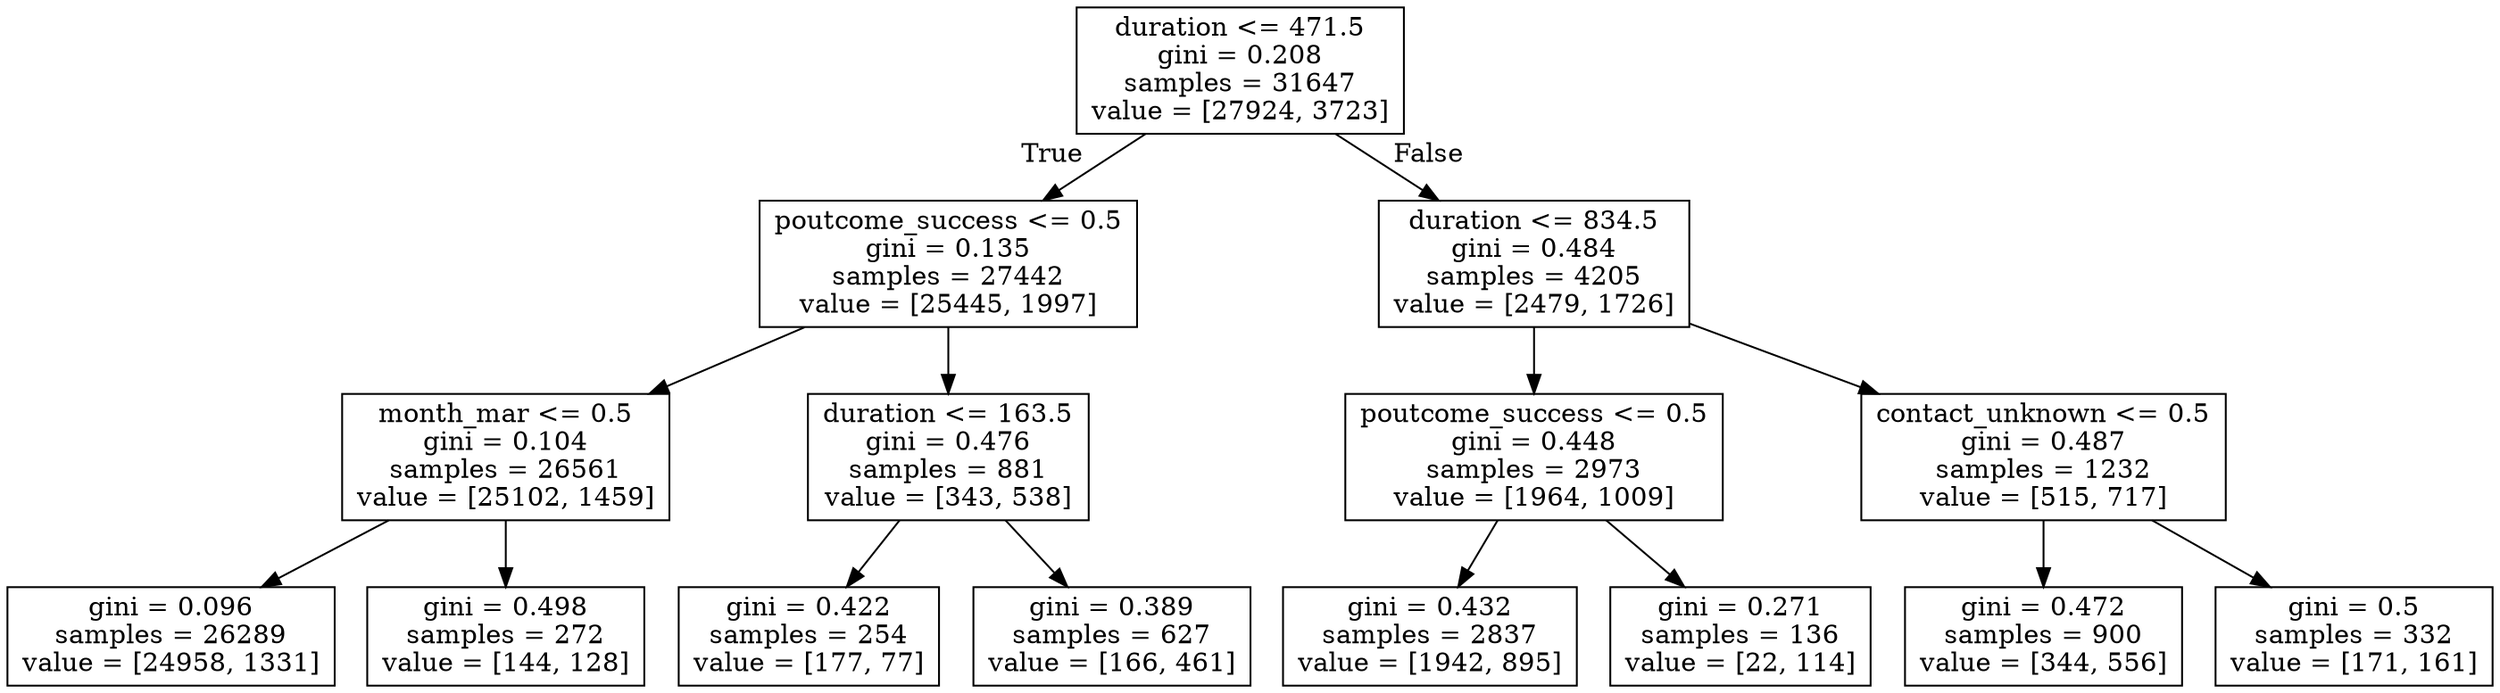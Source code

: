 digraph Tree {
node [shape=box] ;
0 [label="duration <= 471.5\ngini = 0.208\nsamples = 31647\nvalue = [27924, 3723]"] ;
1 [label="poutcome_success <= 0.5\ngini = 0.135\nsamples = 27442\nvalue = [25445, 1997]"] ;
0 -> 1 [labeldistance=2.5, labelangle=45, headlabel="True"] ;
2 [label="month_mar <= 0.5\ngini = 0.104\nsamples = 26561\nvalue = [25102, 1459]"] ;
1 -> 2 ;
3 [label="gini = 0.096\nsamples = 26289\nvalue = [24958, 1331]"] ;
2 -> 3 ;
4 [label="gini = 0.498\nsamples = 272\nvalue = [144, 128]"] ;
2 -> 4 ;
5 [label="duration <= 163.5\ngini = 0.476\nsamples = 881\nvalue = [343, 538]"] ;
1 -> 5 ;
6 [label="gini = 0.422\nsamples = 254\nvalue = [177, 77]"] ;
5 -> 6 ;
7 [label="gini = 0.389\nsamples = 627\nvalue = [166, 461]"] ;
5 -> 7 ;
8 [label="duration <= 834.5\ngini = 0.484\nsamples = 4205\nvalue = [2479, 1726]"] ;
0 -> 8 [labeldistance=2.5, labelangle=-45, headlabel="False"] ;
9 [label="poutcome_success <= 0.5\ngini = 0.448\nsamples = 2973\nvalue = [1964, 1009]"] ;
8 -> 9 ;
10 [label="gini = 0.432\nsamples = 2837\nvalue = [1942, 895]"] ;
9 -> 10 ;
11 [label="gini = 0.271\nsamples = 136\nvalue = [22, 114]"] ;
9 -> 11 ;
12 [label="contact_unknown <= 0.5\ngini = 0.487\nsamples = 1232\nvalue = [515, 717]"] ;
8 -> 12 ;
13 [label="gini = 0.472\nsamples = 900\nvalue = [344, 556]"] ;
12 -> 13 ;
14 [label="gini = 0.5\nsamples = 332\nvalue = [171, 161]"] ;
12 -> 14 ;
}